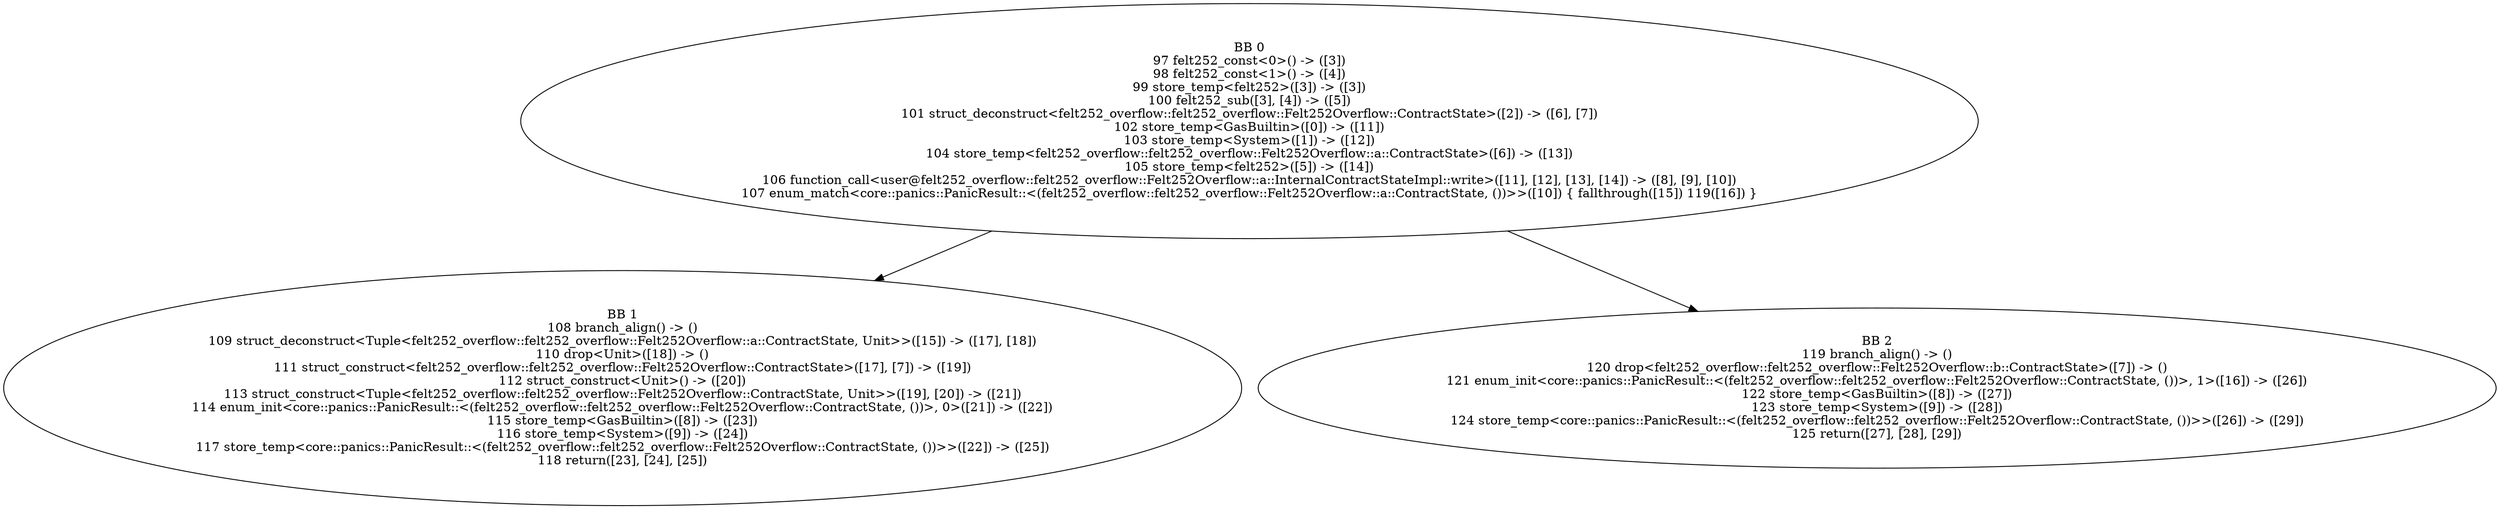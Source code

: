 digraph "felt252_overflow_felt252_overflow_Felt252Overflow_bad_sub_uncontrolled.dot" {
    0[label="BB 0
97 felt252_const<0>() -> ([3])
98 felt252_const<1>() -> ([4])
99 store_temp<felt252>([3]) -> ([3])
100 felt252_sub([3], [4]) -> ([5])
101 struct_deconstruct<felt252_overflow::felt252_overflow::Felt252Overflow::ContractState>([2]) -> ([6], [7])
102 store_temp<GasBuiltin>([0]) -> ([11])
103 store_temp<System>([1]) -> ([12])
104 store_temp<felt252_overflow::felt252_overflow::Felt252Overflow::a::ContractState>([6]) -> ([13])
105 store_temp<felt252>([5]) -> ([14])
106 function_call<user@felt252_overflow::felt252_overflow::Felt252Overflow::a::InternalContractStateImpl::write>([11], [12], [13], [14]) -> ([8], [9], [10])
107 enum_match<core::panics::PanicResult::<(felt252_overflow::felt252_overflow::Felt252Overflow::a::ContractState, ())>>([10]) { fallthrough([15]) 119([16]) }
"]
    0 -> 1 
    0 -> 2 
    1[label="BB 1
108 branch_align() -> ()
109 struct_deconstruct<Tuple<felt252_overflow::felt252_overflow::Felt252Overflow::a::ContractState, Unit>>([15]) -> ([17], [18])
110 drop<Unit>([18]) -> ()
111 struct_construct<felt252_overflow::felt252_overflow::Felt252Overflow::ContractState>([17], [7]) -> ([19])
112 struct_construct<Unit>() -> ([20])
113 struct_construct<Tuple<felt252_overflow::felt252_overflow::Felt252Overflow::ContractState, Unit>>([19], [20]) -> ([21])
114 enum_init<core::panics::PanicResult::<(felt252_overflow::felt252_overflow::Felt252Overflow::ContractState, ())>, 0>([21]) -> ([22])
115 store_temp<GasBuiltin>([8]) -> ([23])
116 store_temp<System>([9]) -> ([24])
117 store_temp<core::panics::PanicResult::<(felt252_overflow::felt252_overflow::Felt252Overflow::ContractState, ())>>([22]) -> ([25])
118 return([23], [24], [25])
"]
    2[label="BB 2
119 branch_align() -> ()
120 drop<felt252_overflow::felt252_overflow::Felt252Overflow::b::ContractState>([7]) -> ()
121 enum_init<core::panics::PanicResult::<(felt252_overflow::felt252_overflow::Felt252Overflow::ContractState, ())>, 1>([16]) -> ([26])
122 store_temp<GasBuiltin>([8]) -> ([27])
123 store_temp<System>([9]) -> ([28])
124 store_temp<core::panics::PanicResult::<(felt252_overflow::felt252_overflow::Felt252Overflow::ContractState, ())>>([26]) -> ([29])
125 return([27], [28], [29])
"]
}
